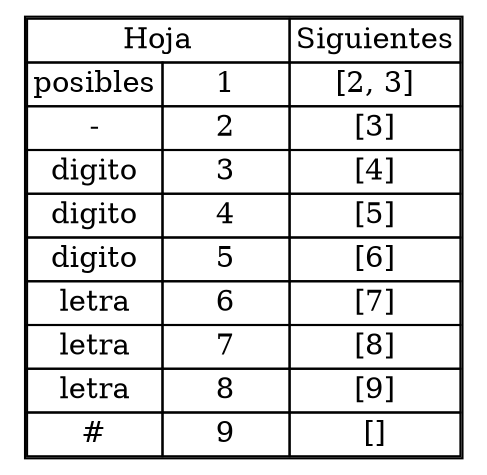 digraph G{
a[shape=none label=<
<TABLE cellspacing="0">
<TR>
                <TD colspan="2">Hoja</TD>
                <TD>Siguientes</TD>
            </TR>
<TR>
                <TD>posibles</TD>
                <TD>     1     </TD>
                <TD>[2, 3]</TD>
            </TR>
<TR>
                <TD>-</TD>
                <TD>     2     </TD>
                <TD>[3]</TD>
            </TR>
<TR>
                <TD>digito</TD>
                <TD>     3     </TD>
                <TD>[4]</TD>
            </TR>
<TR>
                <TD>digito</TD>
                <TD>     4     </TD>
                <TD>[5]</TD>
            </TR>
<TR>
                <TD>digito</TD>
                <TD>     5     </TD>
                <TD>[6]</TD>
            </TR>
<TR>
                <TD>letra</TD>
                <TD>     6     </TD>
                <TD>[7]</TD>
            </TR>
<TR>
                <TD>letra</TD>
                <TD>     7     </TD>
                <TD>[8]</TD>
            </TR>
<TR>
                <TD>letra</TD>
                <TD>     8     </TD>
                <TD>[9]</TD>
            </TR>
<TR>
                <TD>#</TD>
                <TD>     9     </TD>
                <TD>[]</TD>
            </TR>
</TABLE>
>];
}

